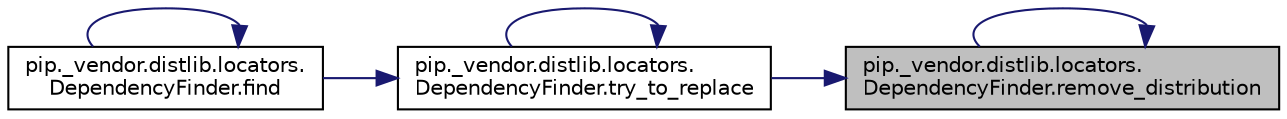 digraph "pip._vendor.distlib.locators.DependencyFinder.remove_distribution"
{
 // LATEX_PDF_SIZE
  edge [fontname="Helvetica",fontsize="10",labelfontname="Helvetica",labelfontsize="10"];
  node [fontname="Helvetica",fontsize="10",shape=record];
  rankdir="RL";
  Node1 [label="pip._vendor.distlib.locators.\lDependencyFinder.remove_distribution",height=0.2,width=0.4,color="black", fillcolor="grey75", style="filled", fontcolor="black",tooltip=" "];
  Node1 -> Node1 [dir="back",color="midnightblue",fontsize="10",style="solid",fontname="Helvetica"];
  Node1 -> Node2 [dir="back",color="midnightblue",fontsize="10",style="solid",fontname="Helvetica"];
  Node2 [label="pip._vendor.distlib.locators.\lDependencyFinder.try_to_replace",height=0.2,width=0.4,color="black", fillcolor="white", style="filled",URL="$d1/de5/classpip_1_1__vendor_1_1distlib_1_1locators_1_1_dependency_finder.html#ae5188bef19f3bfb756cb122d2ffbd6a7",tooltip=" "];
  Node2 -> Node3 [dir="back",color="midnightblue",fontsize="10",style="solid",fontname="Helvetica"];
  Node3 [label="pip._vendor.distlib.locators.\lDependencyFinder.find",height=0.2,width=0.4,color="black", fillcolor="white", style="filled",URL="$d1/de5/classpip_1_1__vendor_1_1distlib_1_1locators_1_1_dependency_finder.html#a5819c2bb2cd8f2467194e31cd08e7269",tooltip=" "];
  Node3 -> Node3 [dir="back",color="midnightblue",fontsize="10",style="solid",fontname="Helvetica"];
  Node2 -> Node2 [dir="back",color="midnightblue",fontsize="10",style="solid",fontname="Helvetica"];
}

